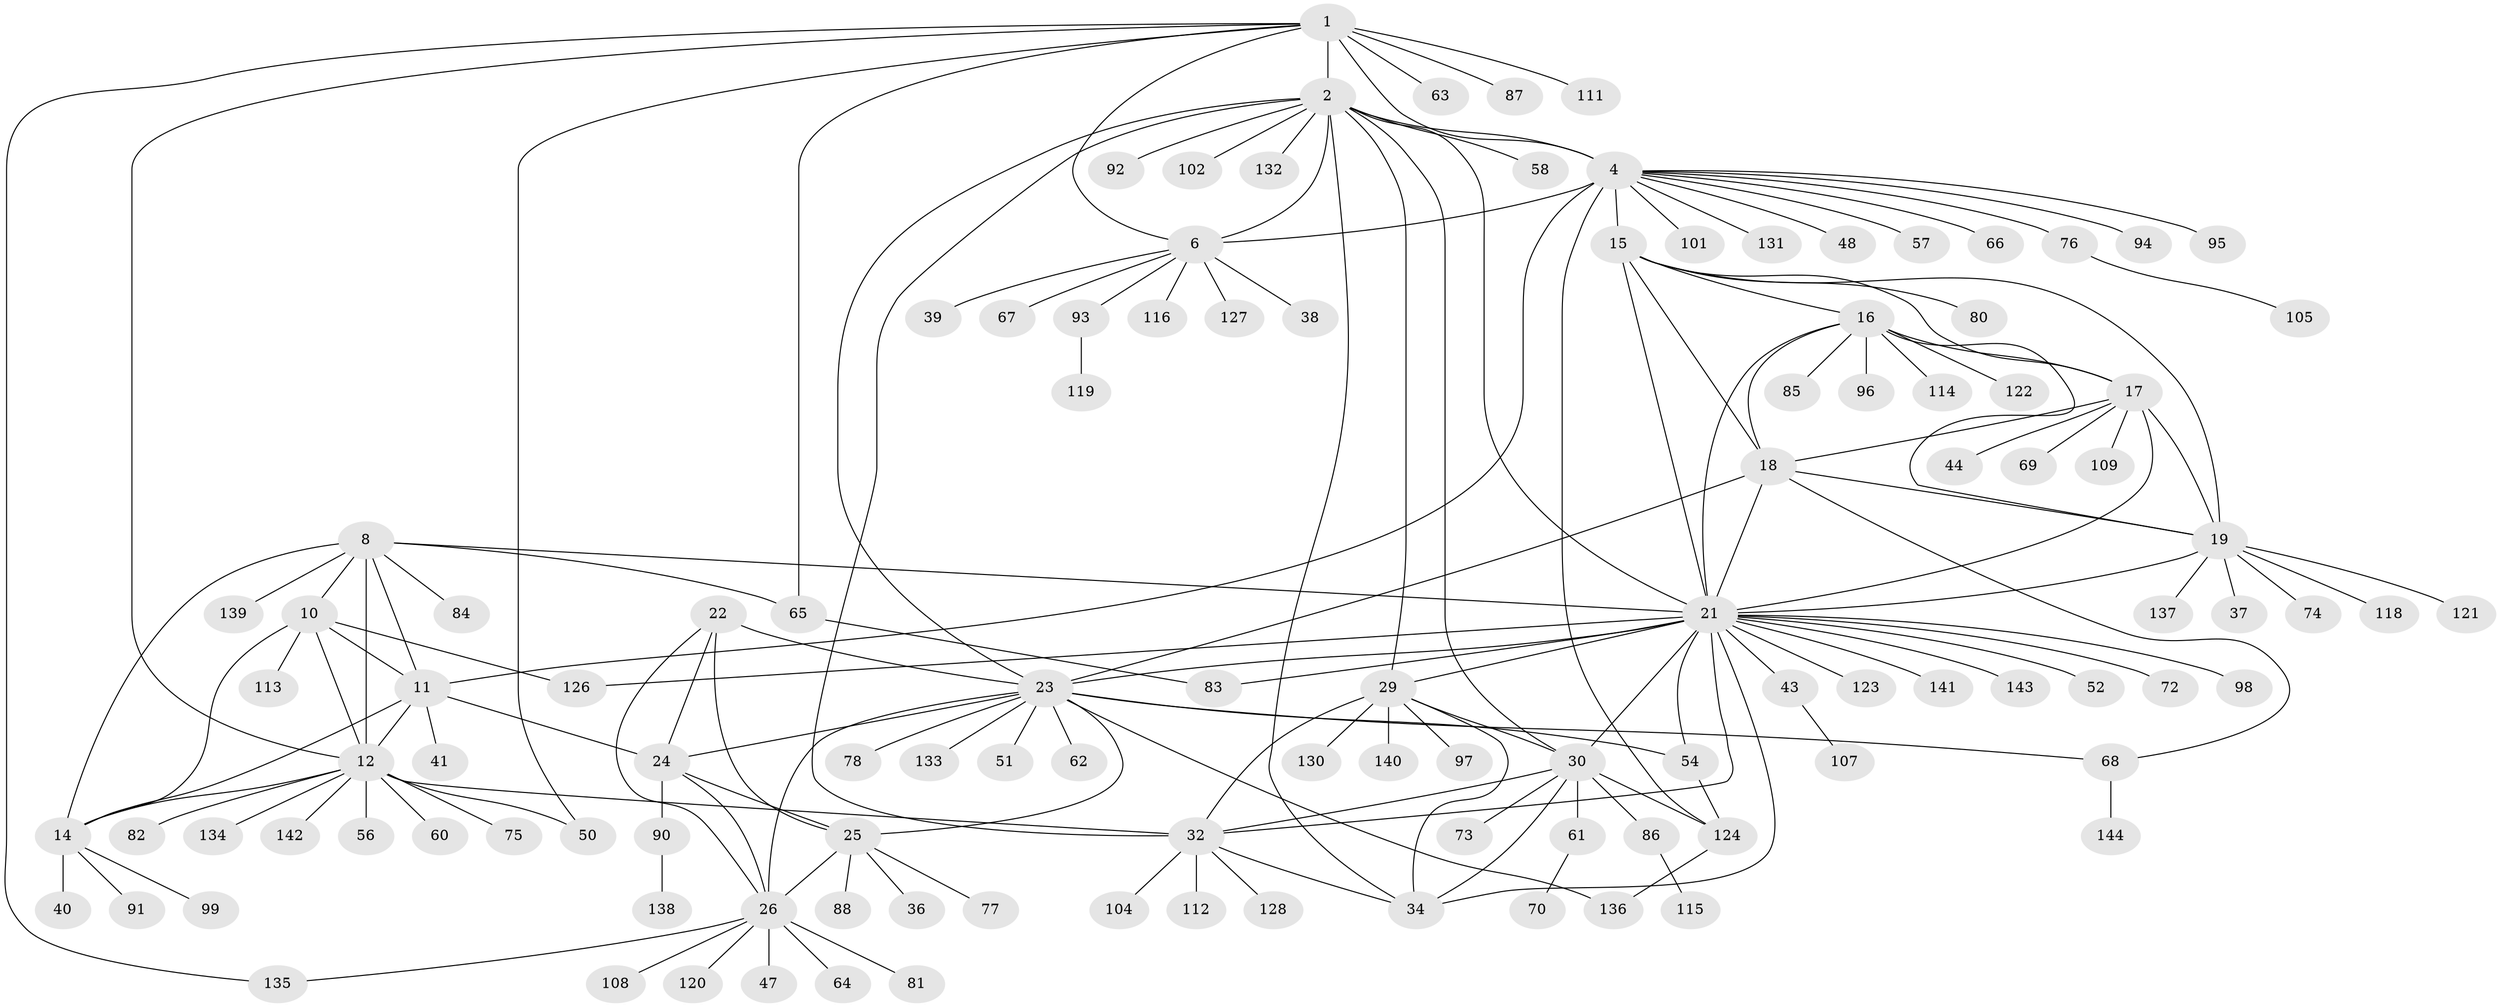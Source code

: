 // original degree distribution, {11: 0.027777777777777776, 9: 0.08333333333333333, 8: 0.027777777777777776, 14: 0.013888888888888888, 7: 0.034722222222222224, 12: 0.006944444444444444, 10: 0.027777777777777776, 13: 0.013888888888888888, 6: 0.006944444444444444, 1: 0.5972222222222222, 2: 0.11805555555555555, 3: 0.034722222222222224, 4: 0.006944444444444444}
// Generated by graph-tools (version 1.1) at 2025/42/03/06/25 10:42:10]
// undirected, 116 vertices, 167 edges
graph export_dot {
graph [start="1"]
  node [color=gray90,style=filled];
  1 [super="+3"];
  2 [super="+33"];
  4 [super="+5"];
  6 [super="+7"];
  8 [super="+9"];
  10 [super="+46"];
  11 [super="+106"];
  12 [super="+13"];
  14 [super="+55"];
  15 [super="+79"];
  16 [super="+53"];
  17 [super="+20"];
  18 [super="+71"];
  19 [super="+49"];
  21 [super="+31"];
  22 [super="+125"];
  23 [super="+27"];
  24 [super="+42"];
  25 [super="+28"];
  26 [super="+45"];
  29 [super="+103"];
  30 [super="+35"];
  32 [super="+100"];
  34 [super="+117"];
  36;
  37;
  38;
  39;
  40;
  41;
  43;
  44;
  47;
  48 [super="+59"];
  50 [super="+110"];
  51;
  52;
  54;
  56;
  57 [super="+89"];
  58;
  60;
  61;
  62;
  63;
  64;
  65;
  66;
  67;
  68;
  69;
  70;
  72;
  73;
  74;
  75;
  76;
  77;
  78;
  80;
  81;
  82;
  83;
  84;
  85;
  86;
  87;
  88;
  90;
  91;
  92;
  93;
  94;
  95;
  96;
  97;
  98;
  99;
  101;
  102;
  104;
  105;
  107;
  108;
  109;
  111;
  112;
  113;
  114;
  115;
  116;
  118;
  119;
  120;
  121;
  122;
  123;
  124 [super="+129"];
  126;
  127;
  128;
  130;
  131;
  132;
  133;
  134;
  135;
  136;
  137;
  138;
  139;
  140;
  141;
  142;
  143;
  144;
  1 -- 2 [weight=2];
  1 -- 4 [weight=4];
  1 -- 6 [weight=4];
  1 -- 50;
  1 -- 63;
  1 -- 87;
  1 -- 135;
  1 -- 12;
  1 -- 65;
  1 -- 111;
  2 -- 4 [weight=2];
  2 -- 6 [weight=2];
  2 -- 23;
  2 -- 58;
  2 -- 32;
  2 -- 34;
  2 -- 132;
  2 -- 102;
  2 -- 21;
  2 -- 92;
  2 -- 29;
  2 -- 30 [weight=2];
  4 -- 6 [weight=4];
  4 -- 57;
  4 -- 66;
  4 -- 131;
  4 -- 101;
  4 -- 76;
  4 -- 15;
  4 -- 48;
  4 -- 124;
  4 -- 94;
  4 -- 95;
  4 -- 11;
  6 -- 67;
  6 -- 93;
  6 -- 127;
  6 -- 116;
  6 -- 38;
  6 -- 39;
  8 -- 10 [weight=2];
  8 -- 11 [weight=2];
  8 -- 12 [weight=4];
  8 -- 14 [weight=2];
  8 -- 21;
  8 -- 65;
  8 -- 84;
  8 -- 139;
  10 -- 11;
  10 -- 12 [weight=2];
  10 -- 14;
  10 -- 113;
  10 -- 126;
  11 -- 12 [weight=2];
  11 -- 14;
  11 -- 24;
  11 -- 41;
  12 -- 14 [weight=2];
  12 -- 32;
  12 -- 56;
  12 -- 75;
  12 -- 82;
  12 -- 134;
  12 -- 142;
  12 -- 50;
  12 -- 60;
  14 -- 40;
  14 -- 91;
  14 -- 99;
  15 -- 16;
  15 -- 17 [weight=2];
  15 -- 18;
  15 -- 19;
  15 -- 21;
  15 -- 80;
  16 -- 17 [weight=2];
  16 -- 18;
  16 -- 19;
  16 -- 21;
  16 -- 85;
  16 -- 96;
  16 -- 122;
  16 -- 114;
  17 -- 18 [weight=2];
  17 -- 19 [weight=2];
  17 -- 21 [weight=2];
  17 -- 44;
  17 -- 69;
  17 -- 109;
  18 -- 19;
  18 -- 21;
  18 -- 68;
  18 -- 23;
  19 -- 21;
  19 -- 37;
  19 -- 74;
  19 -- 118;
  19 -- 137;
  19 -- 121;
  21 -- 43;
  21 -- 52;
  21 -- 83;
  21 -- 98;
  21 -- 126;
  21 -- 32;
  21 -- 34;
  21 -- 72;
  21 -- 123;
  21 -- 141;
  21 -- 143;
  21 -- 54;
  21 -- 29;
  21 -- 30 [weight=2];
  21 -- 23;
  22 -- 23 [weight=2];
  22 -- 24;
  22 -- 25 [weight=2];
  22 -- 26;
  23 -- 24 [weight=2];
  23 -- 25 [weight=4];
  23 -- 26 [weight=2];
  23 -- 62;
  23 -- 68;
  23 -- 133;
  23 -- 136;
  23 -- 78;
  23 -- 51;
  23 -- 54;
  24 -- 25 [weight=2];
  24 -- 26;
  24 -- 90;
  25 -- 26 [weight=2];
  25 -- 36;
  25 -- 88;
  25 -- 77;
  26 -- 47;
  26 -- 64;
  26 -- 81;
  26 -- 120;
  26 -- 108;
  26 -- 135;
  29 -- 30 [weight=2];
  29 -- 32;
  29 -- 34;
  29 -- 97;
  29 -- 130;
  29 -- 140;
  30 -- 32 [weight=2];
  30 -- 34 [weight=2];
  30 -- 86;
  30 -- 73;
  30 -- 61;
  30 -- 124;
  32 -- 34;
  32 -- 104;
  32 -- 112;
  32 -- 128;
  43 -- 107;
  54 -- 124;
  61 -- 70;
  65 -- 83;
  68 -- 144;
  76 -- 105;
  86 -- 115;
  90 -- 138;
  93 -- 119;
  124 -- 136;
}
